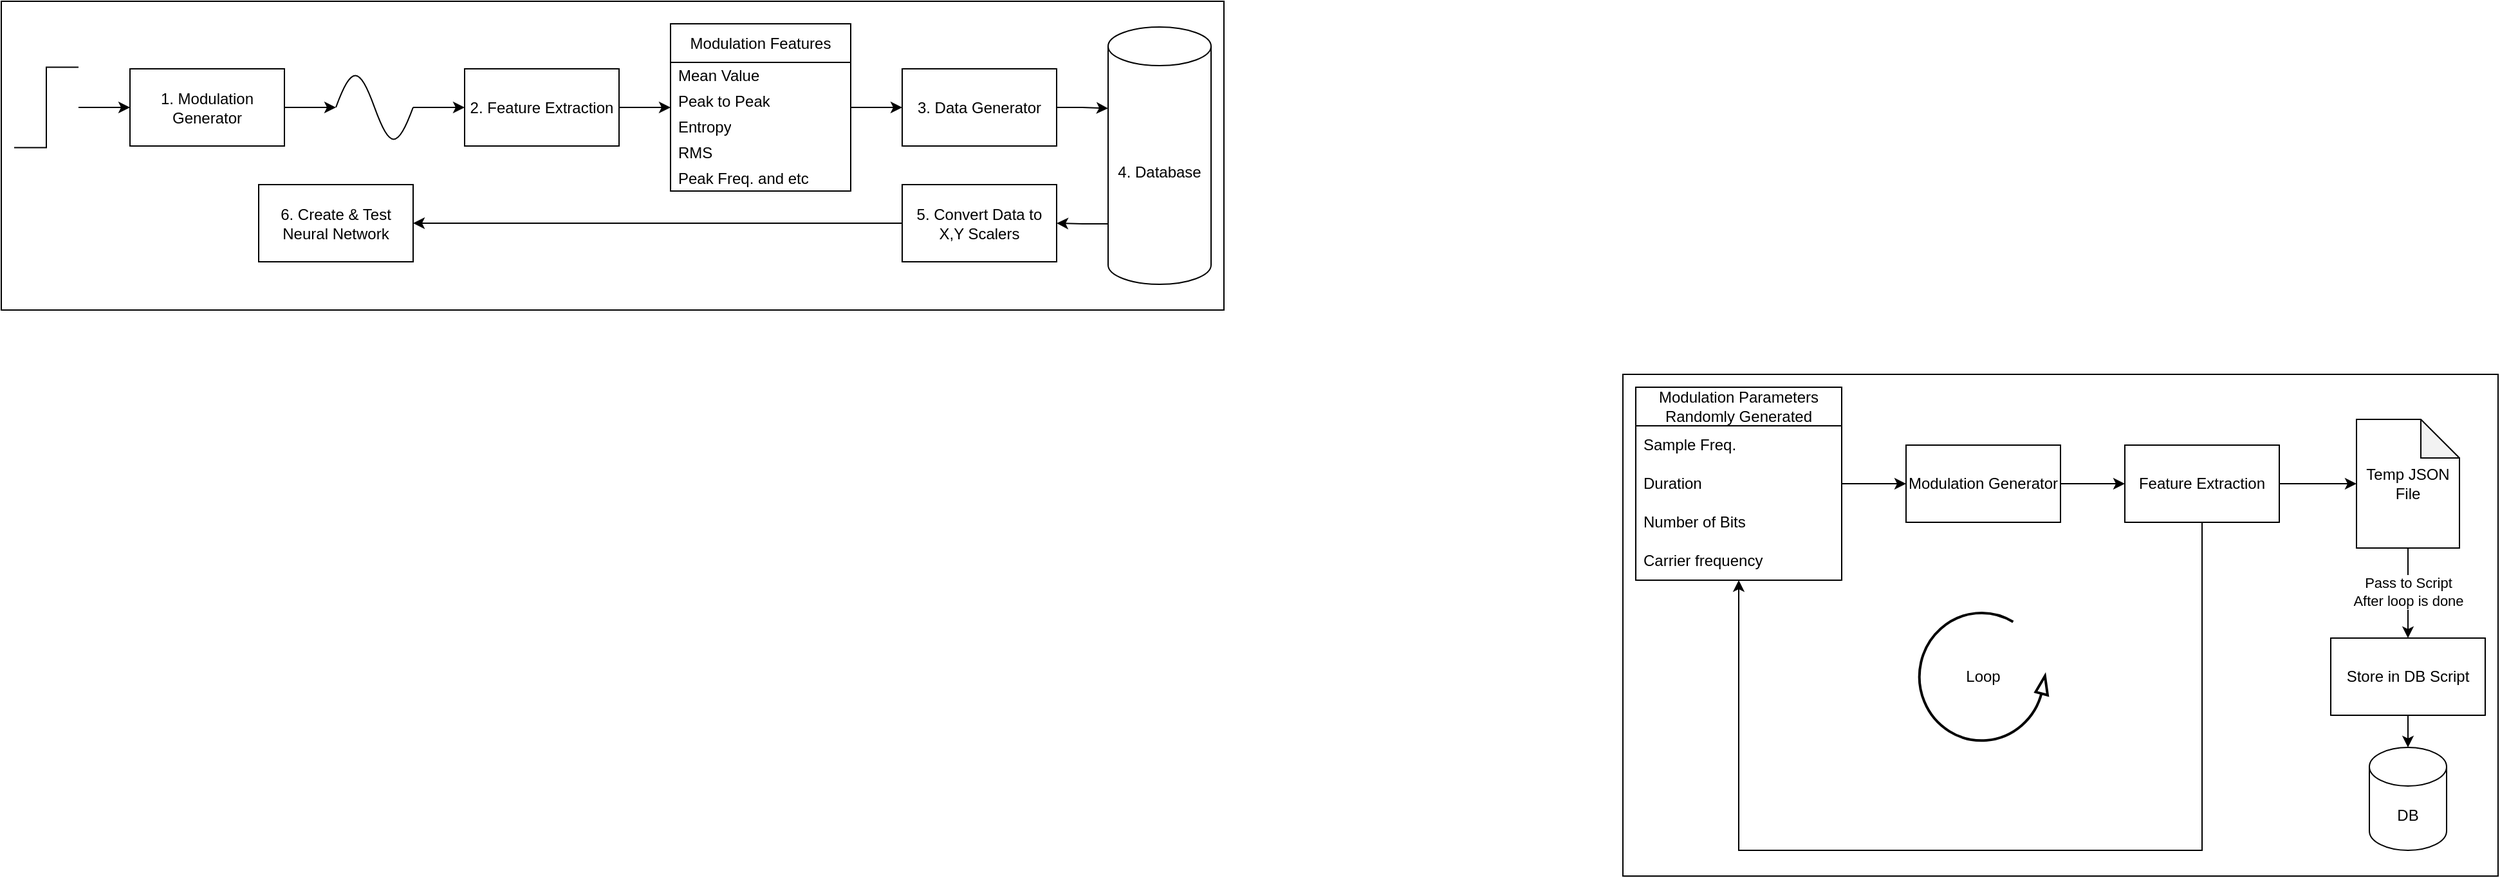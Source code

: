 <mxfile version="24.7.8">
  <diagram name="Page-1" id="sVna1F5IospCFn8_KDGq">
    <mxGraphModel dx="2049" dy="1206" grid="1" gridSize="10" guides="1" tooltips="1" connect="1" arrows="1" fold="1" page="1" pageScale="1" pageWidth="800" pageHeight="600" math="0" shadow="0">
      <root>
        <mxCell id="0" />
        <mxCell id="1" parent="0" />
        <mxCell id="01H_DZmHHsxevWjNQ-z8-11" value="" style="rounded=0;whiteSpace=wrap;html=1;" vertex="1" parent="1">
          <mxGeometry x="1300" y="490" width="680" height="390" as="geometry" />
        </mxCell>
        <mxCell id="iHEJqv_9QAvGt-hW2N8J-27" value="" style="rounded=0;whiteSpace=wrap;html=1;" parent="1" vertex="1">
          <mxGeometry x="40" y="200" width="950" height="240" as="geometry" />
        </mxCell>
        <mxCell id="iHEJqv_9QAvGt-hW2N8J-33" style="edgeStyle=orthogonalEdgeStyle;rounded=0;orthogonalLoop=1;jettySize=auto;html=1;exitX=0;exitY=0;exitDx=0;exitDy=142.5;exitPerimeter=0;entryX=1;entryY=0.5;entryDx=0;entryDy=0;" parent="1" source="iHEJqv_9QAvGt-hW2N8J-1" target="iHEJqv_9QAvGt-hW2N8J-22" edge="1">
          <mxGeometry relative="1" as="geometry">
            <Array as="points">
              <mxPoint x="900" y="373" />
              <mxPoint x="880" y="373" />
            </Array>
          </mxGeometry>
        </mxCell>
        <mxCell id="iHEJqv_9QAvGt-hW2N8J-1" value="4. Database" style="shape=cylinder3;whiteSpace=wrap;html=1;boundedLbl=1;backgroundOutline=1;size=15;" parent="1" vertex="1">
          <mxGeometry x="900" y="220" width="80" height="200" as="geometry" />
        </mxCell>
        <mxCell id="iHEJqv_9QAvGt-hW2N8J-11" value="" style="edgeStyle=orthogonalEdgeStyle;rounded=0;orthogonalLoop=1;jettySize=auto;html=1;" parent="1" source="iHEJqv_9QAvGt-hW2N8J-2" target="iHEJqv_9QAvGt-hW2N8J-10" edge="1">
          <mxGeometry relative="1" as="geometry" />
        </mxCell>
        <mxCell id="iHEJqv_9QAvGt-hW2N8J-2" value="" style="pointerEvents=1;verticalLabelPosition=bottom;shadow=0;dashed=0;align=center;html=1;verticalAlign=top;shape=mxgraph.electrical.waveforms.sine_wave;" parent="1" vertex="1">
          <mxGeometry x="300" y="249.41" width="60" height="66.18" as="geometry" />
        </mxCell>
        <mxCell id="iHEJqv_9QAvGt-hW2N8J-9" value="" style="edgeStyle=orthogonalEdgeStyle;rounded=0;orthogonalLoop=1;jettySize=auto;html=1;" parent="1" source="iHEJqv_9QAvGt-hW2N8J-6" target="iHEJqv_9QAvGt-hW2N8J-2" edge="1">
          <mxGeometry relative="1" as="geometry" />
        </mxCell>
        <mxCell id="iHEJqv_9QAvGt-hW2N8J-6" value="1. Modulation Generator" style="rounded=0;whiteSpace=wrap;html=1;" parent="1" vertex="1">
          <mxGeometry x="140" y="252.5" width="120" height="60" as="geometry" />
        </mxCell>
        <mxCell id="iHEJqv_9QAvGt-hW2N8J-16" style="edgeStyle=orthogonalEdgeStyle;rounded=0;orthogonalLoop=1;jettySize=auto;html=1;exitX=1;exitY=0.5;exitDx=0;exitDy=0;" parent="1" source="iHEJqv_9QAvGt-hW2N8J-10" target="iHEJqv_9QAvGt-hW2N8J-12" edge="1">
          <mxGeometry relative="1" as="geometry" />
        </mxCell>
        <mxCell id="iHEJqv_9QAvGt-hW2N8J-10" value="2. Feature Extraction" style="rounded=0;whiteSpace=wrap;html=1;" parent="1" vertex="1">
          <mxGeometry x="400" y="252.5" width="120" height="60" as="geometry" />
        </mxCell>
        <mxCell id="iHEJqv_9QAvGt-hW2N8J-18" value="" style="edgeStyle=orthogonalEdgeStyle;rounded=0;orthogonalLoop=1;jettySize=auto;html=1;" parent="1" source="iHEJqv_9QAvGt-hW2N8J-12" target="iHEJqv_9QAvGt-hW2N8J-17" edge="1">
          <mxGeometry relative="1" as="geometry" />
        </mxCell>
        <mxCell id="iHEJqv_9QAvGt-hW2N8J-12" value="Modulation Features" style="swimlane;fontStyle=0;childLayout=stackLayout;horizontal=1;startSize=30;horizontalStack=0;resizeParent=1;resizeParentMax=0;resizeLast=0;collapsible=1;marginBottom=0;whiteSpace=wrap;html=1;" parent="1" vertex="1">
          <mxGeometry x="560" y="217.5" width="140" height="130" as="geometry" />
        </mxCell>
        <mxCell id="iHEJqv_9QAvGt-hW2N8J-13" value="Mean Value" style="text;strokeColor=none;fillColor=none;align=left;verticalAlign=middle;spacingLeft=4;spacingRight=4;overflow=hidden;points=[[0,0.5],[1,0.5]];portConstraint=eastwest;rotatable=0;whiteSpace=wrap;html=1;" parent="iHEJqv_9QAvGt-hW2N8J-12" vertex="1">
          <mxGeometry y="30" width="140" height="20" as="geometry" />
        </mxCell>
        <mxCell id="iHEJqv_9QAvGt-hW2N8J-14" value="Peak to Peak" style="text;strokeColor=none;fillColor=none;align=left;verticalAlign=middle;spacingLeft=4;spacingRight=4;overflow=hidden;points=[[0,0.5],[1,0.5]];portConstraint=eastwest;rotatable=0;whiteSpace=wrap;html=1;" parent="iHEJqv_9QAvGt-hW2N8J-12" vertex="1">
          <mxGeometry y="50" width="140" height="20" as="geometry" />
        </mxCell>
        <mxCell id="iHEJqv_9QAvGt-hW2N8J-28" value="Entropy" style="text;strokeColor=none;fillColor=none;align=left;verticalAlign=middle;spacingLeft=4;spacingRight=4;overflow=hidden;points=[[0,0.5],[1,0.5]];portConstraint=eastwest;rotatable=0;whiteSpace=wrap;html=1;" parent="iHEJqv_9QAvGt-hW2N8J-12" vertex="1">
          <mxGeometry y="70" width="140" height="20" as="geometry" />
        </mxCell>
        <mxCell id="iHEJqv_9QAvGt-hW2N8J-29" value="RMS" style="text;strokeColor=none;fillColor=none;align=left;verticalAlign=middle;spacingLeft=4;spacingRight=4;overflow=hidden;points=[[0,0.5],[1,0.5]];portConstraint=eastwest;rotatable=0;whiteSpace=wrap;html=1;" parent="iHEJqv_9QAvGt-hW2N8J-12" vertex="1">
          <mxGeometry y="90" width="140" height="20" as="geometry" />
        </mxCell>
        <mxCell id="iHEJqv_9QAvGt-hW2N8J-15" value="Peak Freq. and etc" style="text;strokeColor=none;fillColor=none;align=left;verticalAlign=middle;spacingLeft=4;spacingRight=4;overflow=hidden;points=[[0,0.5],[1,0.5]];portConstraint=eastwest;rotatable=0;whiteSpace=wrap;html=1;" parent="iHEJqv_9QAvGt-hW2N8J-12" vertex="1">
          <mxGeometry y="110" width="140" height="20" as="geometry" />
        </mxCell>
        <mxCell id="iHEJqv_9QAvGt-hW2N8J-17" value="3. Data Generator" style="rounded=0;whiteSpace=wrap;html=1;" parent="1" vertex="1">
          <mxGeometry x="740" y="252.5" width="120" height="60" as="geometry" />
        </mxCell>
        <mxCell id="iHEJqv_9QAvGt-hW2N8J-21" style="edgeStyle=orthogonalEdgeStyle;rounded=0;orthogonalLoop=1;jettySize=auto;html=1;exitX=1;exitY=0.5;exitDx=0;exitDy=0;entryX=0;entryY=0.316;entryDx=0;entryDy=0;entryPerimeter=0;" parent="1" source="iHEJqv_9QAvGt-hW2N8J-17" target="iHEJqv_9QAvGt-hW2N8J-1" edge="1">
          <mxGeometry relative="1" as="geometry" />
        </mxCell>
        <mxCell id="iHEJqv_9QAvGt-hW2N8J-26" style="edgeStyle=orthogonalEdgeStyle;rounded=0;orthogonalLoop=1;jettySize=auto;html=1;exitX=0;exitY=0.5;exitDx=0;exitDy=0;" parent="1" source="iHEJqv_9QAvGt-hW2N8J-22" target="iHEJqv_9QAvGt-hW2N8J-25" edge="1">
          <mxGeometry relative="1" as="geometry" />
        </mxCell>
        <mxCell id="iHEJqv_9QAvGt-hW2N8J-22" value="5. Convert Data to X,Y Scalers" style="rounded=0;whiteSpace=wrap;html=1;" parent="1" vertex="1">
          <mxGeometry x="740" y="342.5" width="120" height="60" as="geometry" />
        </mxCell>
        <mxCell id="iHEJqv_9QAvGt-hW2N8J-25" value="6. Create &amp;amp; Test Neural Network" style="rounded=0;whiteSpace=wrap;html=1;" parent="1" vertex="1">
          <mxGeometry x="240" y="342.5" width="120" height="60" as="geometry" />
        </mxCell>
        <mxCell id="iHEJqv_9QAvGt-hW2N8J-31" value="" style="edgeStyle=orthogonalEdgeStyle;rounded=0;orthogonalLoop=1;jettySize=auto;html=1;" parent="1" source="iHEJqv_9QAvGt-hW2N8J-30" target="iHEJqv_9QAvGt-hW2N8J-6" edge="1">
          <mxGeometry relative="1" as="geometry" />
        </mxCell>
        <mxCell id="iHEJqv_9QAvGt-hW2N8J-30" value="" style="pointerEvents=1;verticalLabelPosition=bottom;shadow=0;dashed=0;align=center;html=1;verticalAlign=top;shape=mxgraph.electrical.waveforms.step_1;" parent="1" vertex="1">
          <mxGeometry x="50" y="251.25" width="50" height="62.5" as="geometry" />
        </mxCell>
        <mxCell id="01H_DZmHHsxevWjNQ-z8-10" value="" style="edgeStyle=orthogonalEdgeStyle;rounded=0;orthogonalLoop=1;jettySize=auto;html=1;" edge="1" parent="1" source="01H_DZmHHsxevWjNQ-z8-1" target="01H_DZmHHsxevWjNQ-z8-9">
          <mxGeometry relative="1" as="geometry" />
        </mxCell>
        <mxCell id="01H_DZmHHsxevWjNQ-z8-1" value="Modulation Generator" style="rounded=0;whiteSpace=wrap;html=1;" vertex="1" parent="1">
          <mxGeometry x="1520" y="545" width="120" height="60" as="geometry" />
        </mxCell>
        <mxCell id="01H_DZmHHsxevWjNQ-z8-8" value="" style="edgeStyle=orthogonalEdgeStyle;rounded=0;orthogonalLoop=1;jettySize=auto;html=1;" edge="1" parent="1" source="01H_DZmHHsxevWjNQ-z8-3" target="01H_DZmHHsxevWjNQ-z8-1">
          <mxGeometry relative="1" as="geometry" />
        </mxCell>
        <mxCell id="01H_DZmHHsxevWjNQ-z8-3" value="Modulation Parameters Randomly Generated" style="swimlane;fontStyle=0;childLayout=stackLayout;horizontal=1;startSize=30;horizontalStack=0;resizeParent=1;resizeParentMax=0;resizeLast=0;collapsible=1;marginBottom=0;whiteSpace=wrap;html=1;" vertex="1" parent="1">
          <mxGeometry x="1310" y="500" width="160" height="150" as="geometry" />
        </mxCell>
        <mxCell id="01H_DZmHHsxevWjNQ-z8-4" value="Sample Freq." style="text;strokeColor=none;fillColor=none;align=left;verticalAlign=middle;spacingLeft=4;spacingRight=4;overflow=hidden;points=[[0,0.5],[1,0.5]];portConstraint=eastwest;rotatable=0;whiteSpace=wrap;html=1;" vertex="1" parent="01H_DZmHHsxevWjNQ-z8-3">
          <mxGeometry y="30" width="160" height="30" as="geometry" />
        </mxCell>
        <mxCell id="01H_DZmHHsxevWjNQ-z8-5" value="Duration" style="text;strokeColor=none;fillColor=none;align=left;verticalAlign=middle;spacingLeft=4;spacingRight=4;overflow=hidden;points=[[0,0.5],[1,0.5]];portConstraint=eastwest;rotatable=0;whiteSpace=wrap;html=1;" vertex="1" parent="01H_DZmHHsxevWjNQ-z8-3">
          <mxGeometry y="60" width="160" height="30" as="geometry" />
        </mxCell>
        <mxCell id="01H_DZmHHsxevWjNQ-z8-6" value="Number of Bits" style="text;strokeColor=none;fillColor=none;align=left;verticalAlign=middle;spacingLeft=4;spacingRight=4;overflow=hidden;points=[[0,0.5],[1,0.5]];portConstraint=eastwest;rotatable=0;whiteSpace=wrap;html=1;" vertex="1" parent="01H_DZmHHsxevWjNQ-z8-3">
          <mxGeometry y="90" width="160" height="30" as="geometry" />
        </mxCell>
        <mxCell id="01H_DZmHHsxevWjNQ-z8-7" value="Carrier frequency" style="text;strokeColor=none;fillColor=none;align=left;verticalAlign=middle;spacingLeft=4;spacingRight=4;overflow=hidden;points=[[0,0.5],[1,0.5]];portConstraint=eastwest;rotatable=0;whiteSpace=wrap;html=1;" vertex="1" parent="01H_DZmHHsxevWjNQ-z8-3">
          <mxGeometry y="120" width="160" height="30" as="geometry" />
        </mxCell>
        <mxCell id="01H_DZmHHsxevWjNQ-z8-16" style="edgeStyle=orthogonalEdgeStyle;rounded=0;orthogonalLoop=1;jettySize=auto;html=1;exitX=1;exitY=0.5;exitDx=0;exitDy=0;" edge="1" parent="1" source="01H_DZmHHsxevWjNQ-z8-9" target="01H_DZmHHsxevWjNQ-z8-15">
          <mxGeometry relative="1" as="geometry" />
        </mxCell>
        <mxCell id="01H_DZmHHsxevWjNQ-z8-17" style="edgeStyle=orthogonalEdgeStyle;rounded=0;orthogonalLoop=1;jettySize=auto;html=1;exitX=0.5;exitY=1;exitDx=0;exitDy=0;" edge="1" parent="1" source="01H_DZmHHsxevWjNQ-z8-9" target="01H_DZmHHsxevWjNQ-z8-3">
          <mxGeometry relative="1" as="geometry">
            <Array as="points">
              <mxPoint x="1750" y="860" />
              <mxPoint x="1390" y="860" />
            </Array>
          </mxGeometry>
        </mxCell>
        <mxCell id="01H_DZmHHsxevWjNQ-z8-9" value="Feature Extraction" style="rounded=0;whiteSpace=wrap;html=1;" vertex="1" parent="1">
          <mxGeometry x="1690" y="545" width="120" height="60" as="geometry" />
        </mxCell>
        <mxCell id="01H_DZmHHsxevWjNQ-z8-21" style="edgeStyle=orthogonalEdgeStyle;rounded=0;orthogonalLoop=1;jettySize=auto;html=1;exitX=0.5;exitY=1;exitDx=0;exitDy=0;exitPerimeter=0;" edge="1" parent="1" source="01H_DZmHHsxevWjNQ-z8-15" target="01H_DZmHHsxevWjNQ-z8-20">
          <mxGeometry relative="1" as="geometry" />
        </mxCell>
        <mxCell id="01H_DZmHHsxevWjNQ-z8-22" value="Pass to Script&lt;div&gt;After loop is done&lt;/div&gt;" style="edgeLabel;html=1;align=center;verticalAlign=middle;resizable=0;points=[];" vertex="1" connectable="0" parent="01H_DZmHHsxevWjNQ-z8-21">
          <mxGeometry x="-0.048" relative="1" as="geometry">
            <mxPoint as="offset" />
          </mxGeometry>
        </mxCell>
        <mxCell id="01H_DZmHHsxevWjNQ-z8-15" value="Temp JSON File" style="shape=note;whiteSpace=wrap;html=1;backgroundOutline=1;darkOpacity=0.05;" vertex="1" parent="1">
          <mxGeometry x="1870" y="525" width="80" height="100" as="geometry" />
        </mxCell>
        <mxCell id="01H_DZmHHsxevWjNQ-z8-18" value="" style="verticalLabelPosition=bottom;html=1;verticalAlign=top;strokeWidth=2;shape=mxgraph.lean_mapping.physical_pull;pointerEvents=1;" vertex="1" parent="1">
          <mxGeometry x="1530" y="675" width="100" height="100" as="geometry" />
        </mxCell>
        <mxCell id="01H_DZmHHsxevWjNQ-z8-19" value="Loop" style="text;html=1;align=center;verticalAlign=middle;whiteSpace=wrap;rounded=0;" vertex="1" parent="1">
          <mxGeometry x="1550" y="710" width="60" height="30" as="geometry" />
        </mxCell>
        <mxCell id="01H_DZmHHsxevWjNQ-z8-25" style="edgeStyle=orthogonalEdgeStyle;rounded=0;orthogonalLoop=1;jettySize=auto;html=1;exitX=0.5;exitY=1;exitDx=0;exitDy=0;" edge="1" parent="1" source="01H_DZmHHsxevWjNQ-z8-20" target="01H_DZmHHsxevWjNQ-z8-23">
          <mxGeometry relative="1" as="geometry" />
        </mxCell>
        <mxCell id="01H_DZmHHsxevWjNQ-z8-20" value="Store in DB Script" style="rounded=0;whiteSpace=wrap;html=1;" vertex="1" parent="1">
          <mxGeometry x="1850" y="695" width="120" height="60" as="geometry" />
        </mxCell>
        <mxCell id="01H_DZmHHsxevWjNQ-z8-23" value="DB" style="shape=cylinder3;whiteSpace=wrap;html=1;boundedLbl=1;backgroundOutline=1;size=15;" vertex="1" parent="1">
          <mxGeometry x="1880" y="780" width="60" height="80" as="geometry" />
        </mxCell>
      </root>
    </mxGraphModel>
  </diagram>
</mxfile>
